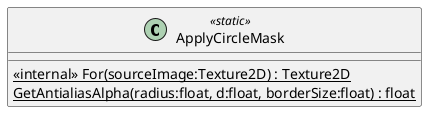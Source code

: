 @startuml
class ApplyCircleMask <<static>> {
    <<internal>> {static} For(sourceImage:Texture2D) : Texture2D
    {static} GetAntialiasAlpha(radius:float, d:float, borderSize:float) : float
}
@enduml
